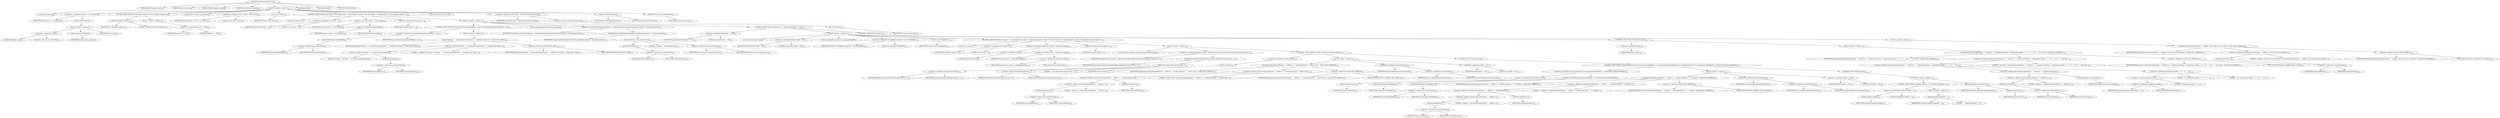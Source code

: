 digraph "selectOutOfDateSources" {  
"21" [label = <(METHOD,selectOutOfDateSources)<SUB>87</SUB>> ]
"22" [label = <(PARAM,ProjectComponent logTo)<SUB>87</SUB>> ]
"23" [label = <(PARAM,Resource[] source)<SUB>88</SUB>> ]
"24" [label = <(PARAM,FileNameMapper mapper)<SUB>89</SUB>> ]
"25" [label = <(PARAM,ResourceFactory targets)<SUB>90</SUB>> ]
"26" [label = <(BLOCK,&lt;empty&gt;,&lt;empty&gt;)<SUB>90</SUB>> ]
"27" [label = <(LOCAL,long now: long)> ]
"28" [label = <(&lt;operator&gt;.assignment,long now = this.getTime())<SUB>91</SUB>> ]
"29" [label = <(IDENTIFIER,now,long now = this.getTime())<SUB>91</SUB>> ]
"30" [label = <(getTime,this.getTime())<SUB>91</SUB>> ]
"31" [label = <(BLOCK,&lt;empty&gt;,&lt;empty&gt;)<SUB>91</SUB>> ]
"32" [label = <(&lt;operator&gt;.assignment,&lt;empty&gt;)> ]
"33" [label = <(IDENTIFIER,$obj0,&lt;empty&gt;)> ]
"34" [label = <(&lt;operator&gt;.alloc,new java.util.Date())<SUB>91</SUB>> ]
"35" [label = <(&lt;init&gt;,new java.util.Date())<SUB>91</SUB>> ]
"36" [label = <(IDENTIFIER,$obj0,new java.util.Date())> ]
"37" [label = <(IDENTIFIER,$obj0,&lt;empty&gt;)> ]
"38" [label = <(CONTROL_STRUCTURE,if (Os.isFamily(&quot;windows&quot;)),if (Os.isFamily(&quot;windows&quot;)))<SUB>101</SUB>> ]
"39" [label = <(isFamily,isFamily(&quot;windows&quot;))<SUB>101</SUB>> ]
"40" [label = <(IDENTIFIER,Os,isFamily(&quot;windows&quot;))<SUB>101</SUB>> ]
"41" [label = <(LITERAL,&quot;windows&quot;,isFamily(&quot;windows&quot;))<SUB>101</SUB>> ]
"42" [label = <(BLOCK,&lt;empty&gt;,&lt;empty&gt;)<SUB>101</SUB>> ]
"43" [label = <(&lt;operator&gt;.assignmentPlus,now += 2000)<SUB>102</SUB>> ]
"44" [label = <(IDENTIFIER,now,now += 2000)<SUB>102</SUB>> ]
"45" [label = <(LITERAL,2000,now += 2000)<SUB>102</SUB>> ]
"4" [label = <(LOCAL,Vector vresult: java.util.Vector)> ]
"46" [label = <(&lt;operator&gt;.assignment,Vector vresult = new Vector())<SUB>105</SUB>> ]
"47" [label = <(IDENTIFIER,vresult,Vector vresult = new Vector())<SUB>105</SUB>> ]
"48" [label = <(&lt;operator&gt;.alloc,new Vector())<SUB>105</SUB>> ]
"49" [label = <(&lt;init&gt;,new Vector())<SUB>105</SUB>> ]
"3" [label = <(IDENTIFIER,vresult,new Vector())<SUB>105</SUB>> ]
"50" [label = <(CONTROL_STRUCTURE,for (int counter = 0; Some(counter &lt; source.length); counter++),for (int counter = 0; Some(counter &lt; source.length); counter++))<SUB>106</SUB>> ]
"51" [label = <(LOCAL,int counter: int)> ]
"52" [label = <(&lt;operator&gt;.assignment,int counter = 0)<SUB>106</SUB>> ]
"53" [label = <(IDENTIFIER,counter,int counter = 0)<SUB>106</SUB>> ]
"54" [label = <(LITERAL,0,int counter = 0)<SUB>106</SUB>> ]
"55" [label = <(&lt;operator&gt;.lessThan,counter &lt; source.length)<SUB>106</SUB>> ]
"56" [label = <(IDENTIFIER,counter,counter &lt; source.length)<SUB>106</SUB>> ]
"57" [label = <(&lt;operator&gt;.fieldAccess,source.length)<SUB>106</SUB>> ]
"58" [label = <(IDENTIFIER,source,counter &lt; source.length)<SUB>106</SUB>> ]
"59" [label = <(FIELD_IDENTIFIER,length,length)<SUB>106</SUB>> ]
"60" [label = <(&lt;operator&gt;.postIncrement,counter++)<SUB>106</SUB>> ]
"61" [label = <(IDENTIFIER,counter,counter++)<SUB>106</SUB>> ]
"62" [label = <(BLOCK,&lt;empty&gt;,&lt;empty&gt;)<SUB>106</SUB>> ]
"63" [label = <(CONTROL_STRUCTURE,if (source[counter].getLastModified() &gt; now),if (source[counter].getLastModified() &gt; now))<SUB>107</SUB>> ]
"64" [label = <(&lt;operator&gt;.greaterThan,source[counter].getLastModified() &gt; now)<SUB>107</SUB>> ]
"65" [label = <(getLastModified,getLastModified())<SUB>107</SUB>> ]
"66" [label = <(&lt;operator&gt;.indexAccess,source[counter])<SUB>107</SUB>> ]
"67" [label = <(IDENTIFIER,source,getLastModified())<SUB>107</SUB>> ]
"68" [label = <(IDENTIFIER,counter,getLastModified())<SUB>107</SUB>> ]
"69" [label = <(IDENTIFIER,now,source[counter].getLastModified() &gt; now)<SUB>107</SUB>> ]
"70" [label = <(BLOCK,&lt;empty&gt;,&lt;empty&gt;)<SUB>107</SUB>> ]
"71" [label = <(log,log(&quot;Warning: &quot; + source[counter].getName() + &quot; modified in the future.&quot;, Project.MSG_WARN))<SUB>108</SUB>> ]
"72" [label = <(IDENTIFIER,logTo,log(&quot;Warning: &quot; + source[counter].getName() + &quot; modified in the future.&quot;, Project.MSG_WARN))<SUB>108</SUB>> ]
"73" [label = <(&lt;operator&gt;.addition,&quot;Warning: &quot; + source[counter].getName() + &quot; modified in the future.&quot;)<SUB>108</SUB>> ]
"74" [label = <(&lt;operator&gt;.addition,&quot;Warning: &quot; + source[counter].getName())<SUB>108</SUB>> ]
"75" [label = <(LITERAL,&quot;Warning: &quot;,&quot;Warning: &quot; + source[counter].getName())<SUB>108</SUB>> ]
"76" [label = <(getName,getName())<SUB>108</SUB>> ]
"77" [label = <(&lt;operator&gt;.indexAccess,source[counter])<SUB>108</SUB>> ]
"78" [label = <(IDENTIFIER,source,getName())<SUB>108</SUB>> ]
"79" [label = <(IDENTIFIER,counter,getName())<SUB>108</SUB>> ]
"80" [label = <(LITERAL,&quot; modified in the future.&quot;,&quot;Warning: &quot; + source[counter].getName() + &quot; modified in the future.&quot;)<SUB>109</SUB>> ]
"81" [label = <(&lt;operator&gt;.fieldAccess,Project.MSG_WARN)<SUB>110</SUB>> ]
"82" [label = <(IDENTIFIER,Project,log(&quot;Warning: &quot; + source[counter].getName() + &quot; modified in the future.&quot;, Project.MSG_WARN))<SUB>110</SUB>> ]
"83" [label = <(FIELD_IDENTIFIER,MSG_WARN,MSG_WARN)<SUB>110</SUB>> ]
"84" [label = <(LOCAL,String[] targetnames: java.lang.String[])> ]
"85" [label = <(&lt;operator&gt;.assignment,String[] targetnames = mapFileName(source[counter].getName().replace('/', File.separatorChar)))<SUB>113</SUB>> ]
"86" [label = <(IDENTIFIER,targetnames,String[] targetnames = mapFileName(source[counter].getName().replace('/', File.separatorChar)))<SUB>113</SUB>> ]
"87" [label = <(mapFileName,mapFileName(source[counter].getName().replace('/', File.separatorChar)))<SUB>114</SUB>> ]
"88" [label = <(IDENTIFIER,mapper,mapFileName(source[counter].getName().replace('/', File.separatorChar)))<SUB>114</SUB>> ]
"89" [label = <(replace,replace('/', File.separatorChar))<SUB>114</SUB>> ]
"90" [label = <(getName,getName())<SUB>114</SUB>> ]
"91" [label = <(&lt;operator&gt;.indexAccess,source[counter])<SUB>114</SUB>> ]
"92" [label = <(IDENTIFIER,source,getName())<SUB>114</SUB>> ]
"93" [label = <(IDENTIFIER,counter,getName())<SUB>114</SUB>> ]
"94" [label = <(LITERAL,'/',replace('/', File.separatorChar))<SUB>115</SUB>> ]
"95" [label = <(&lt;operator&gt;.fieldAccess,File.separatorChar)<SUB>115</SUB>> ]
"96" [label = <(IDENTIFIER,File,replace('/', File.separatorChar))<SUB>115</SUB>> ]
"97" [label = <(FIELD_IDENTIFIER,separatorChar,separatorChar)<SUB>115</SUB>> ]
"98" [label = <(CONTROL_STRUCTURE,if (targetnames != null),if (targetnames != null))<SUB>116</SUB>> ]
"99" [label = <(&lt;operator&gt;.notEquals,targetnames != null)<SUB>116</SUB>> ]
"100" [label = <(IDENTIFIER,targetnames,targetnames != null)<SUB>116</SUB>> ]
"101" [label = <(LITERAL,null,targetnames != null)<SUB>116</SUB>> ]
"102" [label = <(BLOCK,&lt;empty&gt;,&lt;empty&gt;)<SUB>116</SUB>> ]
"103" [label = <(LOCAL,boolean added: boolean)> ]
"104" [label = <(&lt;operator&gt;.assignment,boolean added = false)<SUB>117</SUB>> ]
"105" [label = <(IDENTIFIER,added,boolean added = false)<SUB>117</SUB>> ]
"106" [label = <(LITERAL,false,boolean added = false)<SUB>117</SUB>> ]
"6" [label = <(LOCAL,StringBuffer targetList: java.lang.StringBuffer)> ]
"107" [label = <(&lt;operator&gt;.assignment,StringBuffer targetList = new StringBuffer())<SUB>118</SUB>> ]
"108" [label = <(IDENTIFIER,targetList,StringBuffer targetList = new StringBuffer())<SUB>118</SUB>> ]
"109" [label = <(&lt;operator&gt;.alloc,new StringBuffer())<SUB>118</SUB>> ]
"110" [label = <(&lt;init&gt;,new StringBuffer())<SUB>118</SUB>> ]
"5" [label = <(IDENTIFIER,targetList,new StringBuffer())<SUB>118</SUB>> ]
"111" [label = <(CONTROL_STRUCTURE,for (int ctarget = 0; Some(!added &amp;&amp; ctarget &lt; targetnames.length); ctarget++),for (int ctarget = 0; Some(!added &amp;&amp; ctarget &lt; targetnames.length); ctarget++))<SUB>119</SUB>> ]
"112" [label = <(LOCAL,int ctarget: int)> ]
"113" [label = <(&lt;operator&gt;.assignment,int ctarget = 0)<SUB>119</SUB>> ]
"114" [label = <(IDENTIFIER,ctarget,int ctarget = 0)<SUB>119</SUB>> ]
"115" [label = <(LITERAL,0,int ctarget = 0)<SUB>119</SUB>> ]
"116" [label = <(&lt;operator&gt;.logicalAnd,!added &amp;&amp; ctarget &lt; targetnames.length)<SUB>119</SUB>> ]
"117" [label = <(&lt;operator&gt;.logicalNot,!added)<SUB>119</SUB>> ]
"118" [label = <(IDENTIFIER,added,!added)<SUB>119</SUB>> ]
"119" [label = <(&lt;operator&gt;.lessThan,ctarget &lt; targetnames.length)<SUB>119</SUB>> ]
"120" [label = <(IDENTIFIER,ctarget,ctarget &lt; targetnames.length)<SUB>119</SUB>> ]
"121" [label = <(&lt;operator&gt;.fieldAccess,targetnames.length)<SUB>119</SUB>> ]
"122" [label = <(IDENTIFIER,targetnames,ctarget &lt; targetnames.length)<SUB>119</SUB>> ]
"123" [label = <(FIELD_IDENTIFIER,length,length)<SUB>119</SUB>> ]
"124" [label = <(&lt;operator&gt;.postIncrement,ctarget++)<SUB>120</SUB>> ]
"125" [label = <(IDENTIFIER,ctarget,ctarget++)<SUB>120</SUB>> ]
"126" [label = <(BLOCK,&lt;empty&gt;,&lt;empty&gt;)<SUB>120</SUB>> ]
"127" [label = <(LOCAL,Resource atarget: org.apache.tools.ant.types.Resource)> ]
"128" [label = <(&lt;operator&gt;.assignment,Resource atarget = getResource(targetnames[ctarget].replace(File.separatorChar, '/')))<SUB>121</SUB>> ]
"129" [label = <(IDENTIFIER,atarget,Resource atarget = getResource(targetnames[ctarget].replace(File.separatorChar, '/')))<SUB>121</SUB>> ]
"130" [label = <(getResource,getResource(targetnames[ctarget].replace(File.separatorChar, '/')))<SUB>122</SUB>> ]
"131" [label = <(IDENTIFIER,targets,getResource(targetnames[ctarget].replace(File.separatorChar, '/')))<SUB>122</SUB>> ]
"132" [label = <(replace,this.replace(File.separatorChar, '/'))<SUB>122</SUB>> ]
"133" [label = <(&lt;operator&gt;.indexAccess,targetnames[ctarget])<SUB>122</SUB>> ]
"134" [label = <(IDENTIFIER,targetnames,this.replace(File.separatorChar, '/'))<SUB>122</SUB>> ]
"135" [label = <(IDENTIFIER,ctarget,this.replace(File.separatorChar, '/'))<SUB>122</SUB>> ]
"136" [label = <(&lt;operator&gt;.fieldAccess,File.separatorChar)<SUB>123</SUB>> ]
"137" [label = <(IDENTIFIER,File,this.replace(File.separatorChar, '/'))<SUB>123</SUB>> ]
"138" [label = <(FIELD_IDENTIFIER,separatorChar,separatorChar)<SUB>123</SUB>> ]
"139" [label = <(LITERAL,'/',this.replace(File.separatorChar, '/'))<SUB>123</SUB>> ]
"140" [label = <(CONTROL_STRUCTURE,if (!atarget.isExists()),if (!atarget.isExists()))<SUB>127</SUB>> ]
"141" [label = <(&lt;operator&gt;.logicalNot,!atarget.isExists())<SUB>127</SUB>> ]
"142" [label = <(isExists,isExists())<SUB>127</SUB>> ]
"143" [label = <(IDENTIFIER,atarget,isExists())<SUB>127</SUB>> ]
"144" [label = <(BLOCK,&lt;empty&gt;,&lt;empty&gt;)<SUB>127</SUB>> ]
"145" [label = <(log,log(source[counter].getName() + &quot; added as &quot; + atarget.getName() + &quot; doesn\'t exist.&quot;, Project.MSG_VERBOSE))<SUB>128</SUB>> ]
"146" [label = <(IDENTIFIER,logTo,log(source[counter].getName() + &quot; added as &quot; + atarget.getName() + &quot; doesn\'t exist.&quot;, Project.MSG_VERBOSE))<SUB>128</SUB>> ]
"147" [label = <(&lt;operator&gt;.addition,source[counter].getName() + &quot; added as &quot; + atarget.getName() + &quot; doesn\'t exist.&quot;)<SUB>128</SUB>> ]
"148" [label = <(&lt;operator&gt;.addition,source[counter].getName() + &quot; added as &quot; + atarget.getName())<SUB>128</SUB>> ]
"149" [label = <(&lt;operator&gt;.addition,source[counter].getName() + &quot; added as &quot;)<SUB>128</SUB>> ]
"150" [label = <(getName,getName())<SUB>128</SUB>> ]
"151" [label = <(&lt;operator&gt;.indexAccess,source[counter])<SUB>128</SUB>> ]
"152" [label = <(IDENTIFIER,source,getName())<SUB>128</SUB>> ]
"153" [label = <(IDENTIFIER,counter,getName())<SUB>128</SUB>> ]
"154" [label = <(LITERAL,&quot; added as &quot;,source[counter].getName() + &quot; added as &quot;)<SUB>128</SUB>> ]
"155" [label = <(getName,getName())<SUB>129</SUB>> ]
"156" [label = <(IDENTIFIER,atarget,getName())<SUB>129</SUB>> ]
"157" [label = <(LITERAL,&quot; doesn\'t exist.&quot;,source[counter].getName() + &quot; added as &quot; + atarget.getName() + &quot; doesn\'t exist.&quot;)<SUB>130</SUB>> ]
"158" [label = <(&lt;operator&gt;.fieldAccess,Project.MSG_VERBOSE)<SUB>130</SUB>> ]
"159" [label = <(IDENTIFIER,Project,log(source[counter].getName() + &quot; added as &quot; + atarget.getName() + &quot; doesn\'t exist.&quot;, Project.MSG_VERBOSE))<SUB>130</SUB>> ]
"160" [label = <(FIELD_IDENTIFIER,MSG_VERBOSE,MSG_VERBOSE)<SUB>130</SUB>> ]
"161" [label = <(addElement,addElement(source[counter]))<SUB>131</SUB>> ]
"162" [label = <(IDENTIFIER,vresult,addElement(source[counter]))<SUB>131</SUB>> ]
"163" [label = <(&lt;operator&gt;.indexAccess,source[counter])<SUB>131</SUB>> ]
"164" [label = <(IDENTIFIER,source,addElement(source[counter]))<SUB>131</SUB>> ]
"165" [label = <(IDENTIFIER,counter,addElement(source[counter]))<SUB>131</SUB>> ]
"166" [label = <(&lt;operator&gt;.assignment,added = true)<SUB>132</SUB>> ]
"167" [label = <(IDENTIFIER,added,added = true)<SUB>132</SUB>> ]
"168" [label = <(LITERAL,true,added = true)<SUB>132</SUB>> ]
"169" [label = <(CONTROL_STRUCTURE,else,else)<SUB>133</SUB>> ]
"170" [label = <(CONTROL_STRUCTURE,if (!atarget.isDirectory() &amp;&amp; atarget.getLastModified() &lt; source[counter].getLastModified()),if (!atarget.isDirectory() &amp;&amp; atarget.getLastModified() &lt; source[counter].getLastModified()))<SUB>133</SUB>> ]
"171" [label = <(&lt;operator&gt;.logicalAnd,!atarget.isDirectory() &amp;&amp; atarget.getLastModified() &lt; source[counter].getLastModified())<SUB>133</SUB>> ]
"172" [label = <(&lt;operator&gt;.logicalNot,!atarget.isDirectory())<SUB>133</SUB>> ]
"173" [label = <(isDirectory,isDirectory())<SUB>133</SUB>> ]
"174" [label = <(IDENTIFIER,atarget,isDirectory())<SUB>133</SUB>> ]
"175" [label = <(&lt;operator&gt;.lessThan,atarget.getLastModified() &lt; source[counter].getLastModified())<SUB>133</SUB>> ]
"176" [label = <(getLastModified,getLastModified())<SUB>133</SUB>> ]
"177" [label = <(IDENTIFIER,atarget,getLastModified())<SUB>133</SUB>> ]
"178" [label = <(getLastModified,getLastModified())<SUB>134</SUB>> ]
"179" [label = <(&lt;operator&gt;.indexAccess,source[counter])<SUB>134</SUB>> ]
"180" [label = <(IDENTIFIER,source,getLastModified())<SUB>134</SUB>> ]
"181" [label = <(IDENTIFIER,counter,getLastModified())<SUB>134</SUB>> ]
"182" [label = <(BLOCK,&lt;empty&gt;,&lt;empty&gt;)<SUB>134</SUB>> ]
"183" [label = <(log,log(source[counter].getName() + &quot; added as &quot; + atarget.getName() + &quot; is outdated.&quot;, Project.MSG_VERBOSE))<SUB>135</SUB>> ]
"184" [label = <(IDENTIFIER,logTo,log(source[counter].getName() + &quot; added as &quot; + atarget.getName() + &quot; is outdated.&quot;, Project.MSG_VERBOSE))<SUB>135</SUB>> ]
"185" [label = <(&lt;operator&gt;.addition,source[counter].getName() + &quot; added as &quot; + atarget.getName() + &quot; is outdated.&quot;)<SUB>135</SUB>> ]
"186" [label = <(&lt;operator&gt;.addition,source[counter].getName() + &quot; added as &quot; + atarget.getName())<SUB>135</SUB>> ]
"187" [label = <(&lt;operator&gt;.addition,source[counter].getName() + &quot; added as &quot;)<SUB>135</SUB>> ]
"188" [label = <(getName,getName())<SUB>135</SUB>> ]
"189" [label = <(&lt;operator&gt;.indexAccess,source[counter])<SUB>135</SUB>> ]
"190" [label = <(IDENTIFIER,source,getName())<SUB>135</SUB>> ]
"191" [label = <(IDENTIFIER,counter,getName())<SUB>135</SUB>> ]
"192" [label = <(LITERAL,&quot; added as &quot;,source[counter].getName() + &quot; added as &quot;)<SUB>135</SUB>> ]
"193" [label = <(getName,getName())<SUB>136</SUB>> ]
"194" [label = <(IDENTIFIER,atarget,getName())<SUB>136</SUB>> ]
"195" [label = <(LITERAL,&quot; is outdated.&quot;,source[counter].getName() + &quot; added as &quot; + atarget.getName() + &quot; is outdated.&quot;)<SUB>137</SUB>> ]
"196" [label = <(&lt;operator&gt;.fieldAccess,Project.MSG_VERBOSE)<SUB>137</SUB>> ]
"197" [label = <(IDENTIFIER,Project,log(source[counter].getName() + &quot; added as &quot; + atarget.getName() + &quot; is outdated.&quot;, Project.MSG_VERBOSE))<SUB>137</SUB>> ]
"198" [label = <(FIELD_IDENTIFIER,MSG_VERBOSE,MSG_VERBOSE)<SUB>137</SUB>> ]
"199" [label = <(addElement,addElement(source[counter]))<SUB>138</SUB>> ]
"200" [label = <(IDENTIFIER,vresult,addElement(source[counter]))<SUB>138</SUB>> ]
"201" [label = <(&lt;operator&gt;.indexAccess,source[counter])<SUB>138</SUB>> ]
"202" [label = <(IDENTIFIER,source,addElement(source[counter]))<SUB>138</SUB>> ]
"203" [label = <(IDENTIFIER,counter,addElement(source[counter]))<SUB>138</SUB>> ]
"204" [label = <(&lt;operator&gt;.assignment,added = true)<SUB>139</SUB>> ]
"205" [label = <(IDENTIFIER,added,added = true)<SUB>139</SUB>> ]
"206" [label = <(LITERAL,true,added = true)<SUB>139</SUB>> ]
"207" [label = <(CONTROL_STRUCTURE,else,else)<SUB>140</SUB>> ]
"208" [label = <(BLOCK,&lt;empty&gt;,&lt;empty&gt;)<SUB>140</SUB>> ]
"209" [label = <(CONTROL_STRUCTURE,if (targetList.length() &gt; 0),if (targetList.length() &gt; 0))<SUB>141</SUB>> ]
"210" [label = <(&lt;operator&gt;.greaterThan,targetList.length() &gt; 0)<SUB>141</SUB>> ]
"211" [label = <(length,targetList.length())<SUB>141</SUB>> ]
"212" [label = <(IDENTIFIER,targetList,targetList.length())<SUB>141</SUB>> ]
"213" [label = <(LITERAL,0,targetList.length() &gt; 0)<SUB>141</SUB>> ]
"214" [label = <(BLOCK,&lt;empty&gt;,&lt;empty&gt;)<SUB>141</SUB>> ]
"215" [label = <(append,targetList.append(&quot;, &quot;))<SUB>142</SUB>> ]
"216" [label = <(IDENTIFIER,targetList,targetList.append(&quot;, &quot;))<SUB>142</SUB>> ]
"217" [label = <(LITERAL,&quot;, &quot;,targetList.append(&quot;, &quot;))<SUB>142</SUB>> ]
"218" [label = <(append,append(atarget.getName()))<SUB>144</SUB>> ]
"219" [label = <(IDENTIFIER,targetList,append(atarget.getName()))<SUB>144</SUB>> ]
"220" [label = <(getName,getName())<SUB>144</SUB>> ]
"221" [label = <(IDENTIFIER,atarget,getName())<SUB>144</SUB>> ]
"222" [label = <(CONTROL_STRUCTURE,if (!added),if (!added))<SUB>148</SUB>> ]
"223" [label = <(&lt;operator&gt;.logicalNot,!added)<SUB>148</SUB>> ]
"224" [label = <(IDENTIFIER,added,!added)<SUB>148</SUB>> ]
"225" [label = <(BLOCK,&lt;empty&gt;,&lt;empty&gt;)<SUB>148</SUB>> ]
"226" [label = <(log,log(source[counter].getName() + &quot; omitted as &quot; + targetList.toString() + (targetnames.length == 1 ? &quot; is&quot; : &quot; are &quot;) + &quot; up to date.&quot;, Project.MSG_VERBOSE))<SUB>149</SUB>> ]
"227" [label = <(IDENTIFIER,logTo,log(source[counter].getName() + &quot; omitted as &quot; + targetList.toString() + (targetnames.length == 1 ? &quot; is&quot; : &quot; are &quot;) + &quot; up to date.&quot;, Project.MSG_VERBOSE))<SUB>149</SUB>> ]
"228" [label = <(&lt;operator&gt;.addition,source[counter].getName() + &quot; omitted as &quot; + targetList.toString() + (targetnames.length == 1 ? &quot; is&quot; : &quot; are &quot;) + &quot; up to date.&quot;)<SUB>149</SUB>> ]
"229" [label = <(&lt;operator&gt;.addition,source[counter].getName() + &quot; omitted as &quot; + targetList.toString() + (targetnames.length == 1 ? &quot; is&quot; : &quot; are &quot;))<SUB>149</SUB>> ]
"230" [label = <(&lt;operator&gt;.addition,source[counter].getName() + &quot; omitted as &quot; + targetList.toString())<SUB>149</SUB>> ]
"231" [label = <(&lt;operator&gt;.addition,source[counter].getName() + &quot; omitted as &quot;)<SUB>149</SUB>> ]
"232" [label = <(getName,getName())<SUB>149</SUB>> ]
"233" [label = <(&lt;operator&gt;.indexAccess,source[counter])<SUB>149</SUB>> ]
"234" [label = <(IDENTIFIER,source,getName())<SUB>149</SUB>> ]
"235" [label = <(IDENTIFIER,counter,getName())<SUB>149</SUB>> ]
"236" [label = <(LITERAL,&quot; omitted as &quot;,source[counter].getName() + &quot; omitted as &quot;)<SUB>150</SUB>> ]
"237" [label = <(toString,targetList.toString())<SUB>150</SUB>> ]
"238" [label = <(IDENTIFIER,targetList,targetList.toString())<SUB>150</SUB>> ]
"239" [label = <(&lt;operator&gt;.conditional,targetnames.length == 1 ? &quot; is&quot; : &quot; are &quot;)<SUB>151</SUB>> ]
"240" [label = <(&lt;operator&gt;.equals,targetnames.length == 1)<SUB>151</SUB>> ]
"241" [label = <(&lt;operator&gt;.fieldAccess,targetnames.length)<SUB>151</SUB>> ]
"242" [label = <(IDENTIFIER,targetnames,targetnames.length == 1)<SUB>151</SUB>> ]
"243" [label = <(FIELD_IDENTIFIER,length,length)<SUB>151</SUB>> ]
"244" [label = <(LITERAL,1,targetnames.length == 1)<SUB>151</SUB>> ]
"245" [label = <(LITERAL,&quot; is&quot;,targetnames.length == 1 ? &quot; is&quot; : &quot; are &quot;)<SUB>151</SUB>> ]
"246" [label = <(LITERAL,&quot; are &quot;,targetnames.length == 1 ? &quot; is&quot; : &quot; are &quot;)<SUB>151</SUB>> ]
"247" [label = <(LITERAL,&quot; up to date.&quot;,source[counter].getName() + &quot; omitted as &quot; + targetList.toString() + (targetnames.length == 1 ? &quot; is&quot; : &quot; are &quot;) + &quot; up to date.&quot;)<SUB>152</SUB>> ]
"248" [label = <(&lt;operator&gt;.fieldAccess,Project.MSG_VERBOSE)<SUB>152</SUB>> ]
"249" [label = <(IDENTIFIER,Project,log(source[counter].getName() + &quot; omitted as &quot; + targetList.toString() + (targetnames.length == 1 ? &quot; is&quot; : &quot; are &quot;) + &quot; up to date.&quot;, Project.MSG_VERBOSE))<SUB>152</SUB>> ]
"250" [label = <(FIELD_IDENTIFIER,MSG_VERBOSE,MSG_VERBOSE)<SUB>152</SUB>> ]
"251" [label = <(CONTROL_STRUCTURE,else,else)<SUB>154</SUB>> ]
"252" [label = <(BLOCK,&lt;empty&gt;,&lt;empty&gt;)<SUB>154</SUB>> ]
"253" [label = <(log,log(source[counter].getName() + &quot; skipped - don\'t know how to handle it&quot;, Project.MSG_VERBOSE))<SUB>155</SUB>> ]
"254" [label = <(IDENTIFIER,logTo,log(source[counter].getName() + &quot; skipped - don\'t know how to handle it&quot;, Project.MSG_VERBOSE))<SUB>155</SUB>> ]
"255" [label = <(&lt;operator&gt;.addition,source[counter].getName() + &quot; skipped - don\'t know how to handle it&quot;)<SUB>155</SUB>> ]
"256" [label = <(getName,getName())<SUB>155</SUB>> ]
"257" [label = <(&lt;operator&gt;.indexAccess,source[counter])<SUB>155</SUB>> ]
"258" [label = <(IDENTIFIER,source,getName())<SUB>155</SUB>> ]
"259" [label = <(IDENTIFIER,counter,getName())<SUB>155</SUB>> ]
"260" [label = <(LITERAL,&quot; skipped - don\'t know how to handle it&quot;,source[counter].getName() + &quot; skipped - don\'t know how to handle it&quot;)<SUB>156</SUB>> ]
"261" [label = <(&lt;operator&gt;.fieldAccess,Project.MSG_VERBOSE)<SUB>157</SUB>> ]
"262" [label = <(IDENTIFIER,Project,log(source[counter].getName() + &quot; skipped - don\'t know how to handle it&quot;, Project.MSG_VERBOSE))<SUB>157</SUB>> ]
"263" [label = <(FIELD_IDENTIFIER,MSG_VERBOSE,MSG_VERBOSE)<SUB>157</SUB>> ]
"264" [label = <(LOCAL,Resource[] result: ANY)> ]
"265" [label = <(&lt;operator&gt;.assignment,ANY result = new Resource[vresult.size()])<SUB>160</SUB>> ]
"266" [label = <(IDENTIFIER,result,ANY result = new Resource[vresult.size()])<SUB>160</SUB>> ]
"267" [label = <(&lt;operator&gt;.alloc,new Resource[vresult.size()])> ]
"268" [label = <(size,vresult.size())<SUB>160</SUB>> ]
"269" [label = <(IDENTIFIER,vresult,vresult.size())<SUB>160</SUB>> ]
"270" [label = <(copyInto,copyInto(result))<SUB>161</SUB>> ]
"271" [label = <(IDENTIFIER,vresult,copyInto(result))<SUB>161</SUB>> ]
"272" [label = <(IDENTIFIER,result,copyInto(result))<SUB>161</SUB>> ]
"273" [label = <(RETURN,return result;,return result;)<SUB>162</SUB>> ]
"274" [label = <(IDENTIFIER,result,return result;)<SUB>162</SUB>> ]
"275" [label = <(MODIFIER,PUBLIC)> ]
"276" [label = <(MODIFIER,STATIC)> ]
"277" [label = <(METHOD_RETURN,ANY)<SUB>87</SUB>> ]
  "21" -> "22" 
  "21" -> "23" 
  "21" -> "24" 
  "21" -> "25" 
  "21" -> "26" 
  "21" -> "275" 
  "21" -> "276" 
  "21" -> "277" 
  "26" -> "27" 
  "26" -> "28" 
  "26" -> "38" 
  "26" -> "4" 
  "26" -> "46" 
  "26" -> "49" 
  "26" -> "50" 
  "26" -> "264" 
  "26" -> "265" 
  "26" -> "270" 
  "26" -> "273" 
  "28" -> "29" 
  "28" -> "30" 
  "30" -> "31" 
  "31" -> "32" 
  "31" -> "35" 
  "31" -> "37" 
  "32" -> "33" 
  "32" -> "34" 
  "35" -> "36" 
  "38" -> "39" 
  "38" -> "42" 
  "39" -> "40" 
  "39" -> "41" 
  "42" -> "43" 
  "43" -> "44" 
  "43" -> "45" 
  "46" -> "47" 
  "46" -> "48" 
  "49" -> "3" 
  "50" -> "51" 
  "50" -> "52" 
  "50" -> "55" 
  "50" -> "60" 
  "50" -> "62" 
  "52" -> "53" 
  "52" -> "54" 
  "55" -> "56" 
  "55" -> "57" 
  "57" -> "58" 
  "57" -> "59" 
  "60" -> "61" 
  "62" -> "63" 
  "62" -> "84" 
  "62" -> "85" 
  "62" -> "98" 
  "63" -> "64" 
  "63" -> "70" 
  "64" -> "65" 
  "64" -> "69" 
  "65" -> "66" 
  "66" -> "67" 
  "66" -> "68" 
  "70" -> "71" 
  "71" -> "72" 
  "71" -> "73" 
  "71" -> "81" 
  "73" -> "74" 
  "73" -> "80" 
  "74" -> "75" 
  "74" -> "76" 
  "76" -> "77" 
  "77" -> "78" 
  "77" -> "79" 
  "81" -> "82" 
  "81" -> "83" 
  "85" -> "86" 
  "85" -> "87" 
  "87" -> "88" 
  "87" -> "89" 
  "89" -> "90" 
  "89" -> "94" 
  "89" -> "95" 
  "90" -> "91" 
  "91" -> "92" 
  "91" -> "93" 
  "95" -> "96" 
  "95" -> "97" 
  "98" -> "99" 
  "98" -> "102" 
  "98" -> "251" 
  "99" -> "100" 
  "99" -> "101" 
  "102" -> "103" 
  "102" -> "104" 
  "102" -> "6" 
  "102" -> "107" 
  "102" -> "110" 
  "102" -> "111" 
  "102" -> "222" 
  "104" -> "105" 
  "104" -> "106" 
  "107" -> "108" 
  "107" -> "109" 
  "110" -> "5" 
  "111" -> "112" 
  "111" -> "113" 
  "111" -> "116" 
  "111" -> "124" 
  "111" -> "126" 
  "113" -> "114" 
  "113" -> "115" 
  "116" -> "117" 
  "116" -> "119" 
  "117" -> "118" 
  "119" -> "120" 
  "119" -> "121" 
  "121" -> "122" 
  "121" -> "123" 
  "124" -> "125" 
  "126" -> "127" 
  "126" -> "128" 
  "126" -> "140" 
  "128" -> "129" 
  "128" -> "130" 
  "130" -> "131" 
  "130" -> "132" 
  "132" -> "133" 
  "132" -> "136" 
  "132" -> "139" 
  "133" -> "134" 
  "133" -> "135" 
  "136" -> "137" 
  "136" -> "138" 
  "140" -> "141" 
  "140" -> "144" 
  "140" -> "169" 
  "141" -> "142" 
  "142" -> "143" 
  "144" -> "145" 
  "144" -> "161" 
  "144" -> "166" 
  "145" -> "146" 
  "145" -> "147" 
  "145" -> "158" 
  "147" -> "148" 
  "147" -> "157" 
  "148" -> "149" 
  "148" -> "155" 
  "149" -> "150" 
  "149" -> "154" 
  "150" -> "151" 
  "151" -> "152" 
  "151" -> "153" 
  "155" -> "156" 
  "158" -> "159" 
  "158" -> "160" 
  "161" -> "162" 
  "161" -> "163" 
  "163" -> "164" 
  "163" -> "165" 
  "166" -> "167" 
  "166" -> "168" 
  "169" -> "170" 
  "170" -> "171" 
  "170" -> "182" 
  "170" -> "207" 
  "171" -> "172" 
  "171" -> "175" 
  "172" -> "173" 
  "173" -> "174" 
  "175" -> "176" 
  "175" -> "178" 
  "176" -> "177" 
  "178" -> "179" 
  "179" -> "180" 
  "179" -> "181" 
  "182" -> "183" 
  "182" -> "199" 
  "182" -> "204" 
  "183" -> "184" 
  "183" -> "185" 
  "183" -> "196" 
  "185" -> "186" 
  "185" -> "195" 
  "186" -> "187" 
  "186" -> "193" 
  "187" -> "188" 
  "187" -> "192" 
  "188" -> "189" 
  "189" -> "190" 
  "189" -> "191" 
  "193" -> "194" 
  "196" -> "197" 
  "196" -> "198" 
  "199" -> "200" 
  "199" -> "201" 
  "201" -> "202" 
  "201" -> "203" 
  "204" -> "205" 
  "204" -> "206" 
  "207" -> "208" 
  "208" -> "209" 
  "208" -> "218" 
  "209" -> "210" 
  "209" -> "214" 
  "210" -> "211" 
  "210" -> "213" 
  "211" -> "212" 
  "214" -> "215" 
  "215" -> "216" 
  "215" -> "217" 
  "218" -> "219" 
  "218" -> "220" 
  "220" -> "221" 
  "222" -> "223" 
  "222" -> "225" 
  "223" -> "224" 
  "225" -> "226" 
  "226" -> "227" 
  "226" -> "228" 
  "226" -> "248" 
  "228" -> "229" 
  "228" -> "247" 
  "229" -> "230" 
  "229" -> "239" 
  "230" -> "231" 
  "230" -> "237" 
  "231" -> "232" 
  "231" -> "236" 
  "232" -> "233" 
  "233" -> "234" 
  "233" -> "235" 
  "237" -> "238" 
  "239" -> "240" 
  "239" -> "245" 
  "239" -> "246" 
  "240" -> "241" 
  "240" -> "244" 
  "241" -> "242" 
  "241" -> "243" 
  "248" -> "249" 
  "248" -> "250" 
  "251" -> "252" 
  "252" -> "253" 
  "253" -> "254" 
  "253" -> "255" 
  "253" -> "261" 
  "255" -> "256" 
  "255" -> "260" 
  "256" -> "257" 
  "257" -> "258" 
  "257" -> "259" 
  "261" -> "262" 
  "261" -> "263" 
  "265" -> "266" 
  "265" -> "267" 
  "267" -> "268" 
  "268" -> "269" 
  "270" -> "271" 
  "270" -> "272" 
  "273" -> "274" 
}

